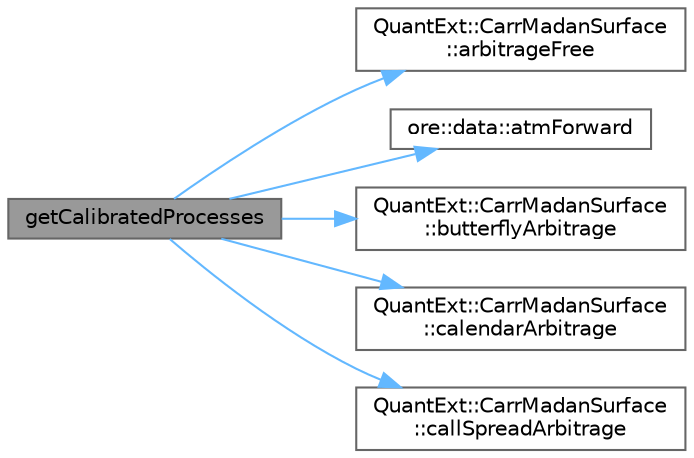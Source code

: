 digraph "getCalibratedProcesses"
{
 // INTERACTIVE_SVG=YES
 // LATEX_PDF_SIZE
  bgcolor="transparent";
  edge [fontname=Helvetica,fontsize=10,labelfontname=Helvetica,labelfontsize=10];
  node [fontname=Helvetica,fontsize=10,shape=box,height=0.2,width=0.4];
  rankdir="LR";
  Node1 [label="getCalibratedProcesses",height=0.2,width=0.4,color="gray40", fillcolor="grey60", style="filled", fontcolor="black",tooltip=" "];
  Node1 -> Node2 [color="steelblue1",style="solid"];
  Node2 [label="QuantExt::CarrMadanSurface\l::arbitrageFree",height=0.2,width=0.4,color="grey40", fillcolor="white", style="filled",URL="C:/dev/ORE/documentation/QuantExt/doc/quantext.tag$class_quant_ext_1_1_carr_madan_surface.html#a2c9e9c3980a73aa98162a2149d7b0604",tooltip=" "];
  Node1 -> Node3 [color="steelblue1",style="solid"];
  Node3 [label="ore::data::atmForward",height=0.2,width=0.4,color="grey40", fillcolor="white", style="filled",URL="$namespaceore_1_1data.html#a7a2f6f438823e3f124eac5bf1e228cef",tooltip="helper function that computes the atm forward"];
  Node1 -> Node4 [color="steelblue1",style="solid"];
  Node4 [label="QuantExt::CarrMadanSurface\l::butterflyArbitrage",height=0.2,width=0.4,color="grey40", fillcolor="white", style="filled",URL="C:/dev/ORE/documentation/QuantExt/doc/quantext.tag$class_quant_ext_1_1_carr_madan_surface.html#a08d0363135af67ef063a51bee340d460",tooltip=" "];
  Node1 -> Node5 [color="steelblue1",style="solid"];
  Node5 [label="QuantExt::CarrMadanSurface\l::calendarArbitrage",height=0.2,width=0.4,color="grey40", fillcolor="white", style="filled",URL="C:/dev/ORE/documentation/QuantExt/doc/quantext.tag$class_quant_ext_1_1_carr_madan_surface.html#a367f9077f0c218edcd60507be81bbac6",tooltip=" "];
  Node1 -> Node6 [color="steelblue1",style="solid"];
  Node6 [label="QuantExt::CarrMadanSurface\l::callSpreadArbitrage",height=0.2,width=0.4,color="grey40", fillcolor="white", style="filled",URL="C:/dev/ORE/documentation/QuantExt/doc/quantext.tag$class_quant_ext_1_1_carr_madan_surface.html#abdede4413de05babce69513924456c5b",tooltip=" "];
}
